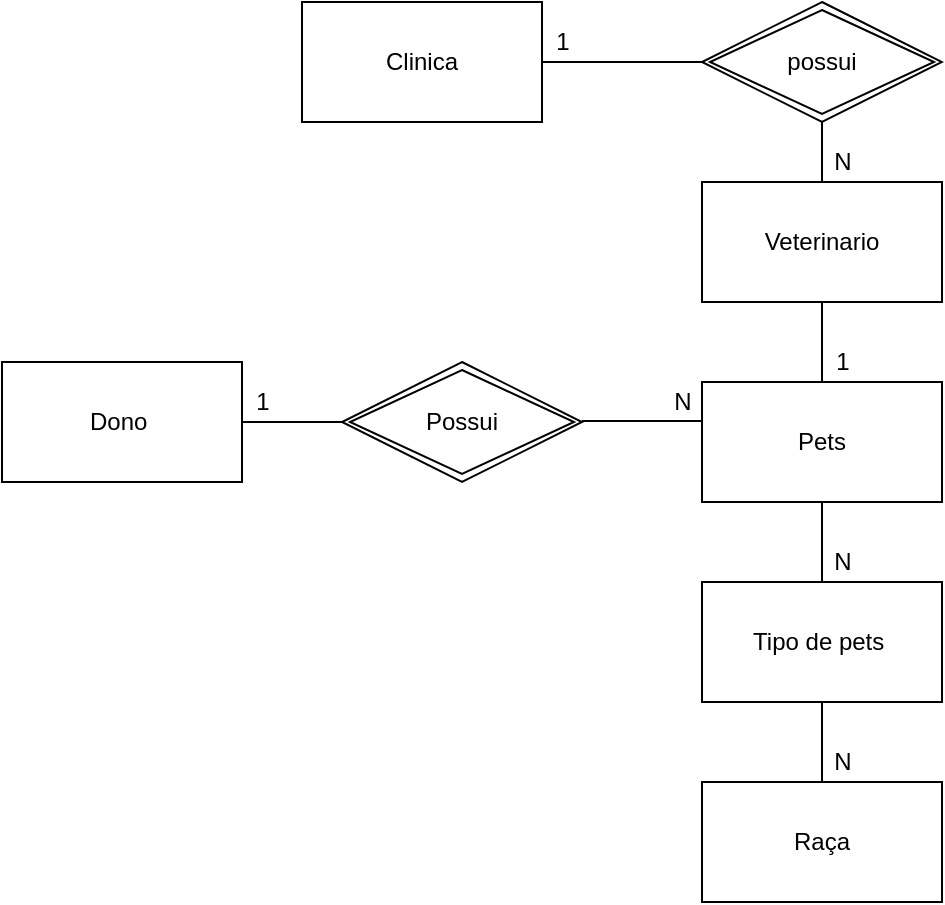 <mxfile version="14.9.3" type="device"><diagram id="1talBToqTxWuiAyHfWJy" name="Page-1"><mxGraphModel dx="1038" dy="521" grid="1" gridSize="10" guides="1" tooltips="1" connect="1" arrows="1" fold="1" page="1" pageScale="1" pageWidth="827" pageHeight="1169" math="0" shadow="0"><root><mxCell id="0"/><mxCell id="1" parent="0"/><mxCell id="vW27s-pfqjqi4flYWl-L-1" value="Clinica" style="rounded=0;whiteSpace=wrap;html=1;" vertex="1" parent="1"><mxGeometry x="190" y="20" width="120" height="60" as="geometry"/></mxCell><mxCell id="vW27s-pfqjqi4flYWl-L-9" value="Veterinario" style="rounded=0;whiteSpace=wrap;html=1;" vertex="1" parent="1"><mxGeometry x="390" y="110" width="120" height="60" as="geometry"/></mxCell><mxCell id="vW27s-pfqjqi4flYWl-L-10" value="Dono&amp;nbsp;" style="rounded=0;whiteSpace=wrap;html=1;" vertex="1" parent="1"><mxGeometry x="40" y="200" width="120" height="60" as="geometry"/></mxCell><mxCell id="vW27s-pfqjqi4flYWl-L-11" value="Possui" style="shape=rhombus;double=1;perimeter=rhombusPerimeter;whiteSpace=wrap;html=1;align=center;" vertex="1" parent="1"><mxGeometry x="210" y="200" width="120" height="60" as="geometry"/></mxCell><mxCell id="vW27s-pfqjqi4flYWl-L-13" value="" style="endArrow=none;html=1;entryX=0;entryY=0.5;entryDx=0;entryDy=0;exitX=1;exitY=0.5;exitDx=0;exitDy=0;" edge="1" parent="1" source="vW27s-pfqjqi4flYWl-L-10" target="vW27s-pfqjqi4flYWl-L-11"><mxGeometry width="50" height="50" relative="1" as="geometry"><mxPoint x="170" y="210" as="sourcePoint"/><mxPoint x="220" y="160" as="targetPoint"/></mxGeometry></mxCell><mxCell id="vW27s-pfqjqi4flYWl-L-14" value="Pets" style="rounded=0;whiteSpace=wrap;html=1;" vertex="1" parent="1"><mxGeometry x="390" y="210" width="120" height="60" as="geometry"/></mxCell><mxCell id="vW27s-pfqjqi4flYWl-L-15" value="" style="endArrow=none;html=1;" edge="1" parent="1"><mxGeometry width="50" height="50" relative="1" as="geometry"><mxPoint x="330" y="229.5" as="sourcePoint"/><mxPoint x="390" y="229.5" as="targetPoint"/></mxGeometry></mxCell><mxCell id="vW27s-pfqjqi4flYWl-L-22" value="possui" style="shape=rhombus;double=1;perimeter=rhombusPerimeter;whiteSpace=wrap;html=1;align=center;" vertex="1" parent="1"><mxGeometry x="390" y="20" width="120" height="60" as="geometry"/></mxCell><mxCell id="vW27s-pfqjqi4flYWl-L-31" value="Raça" style="rounded=0;whiteSpace=wrap;html=1;" vertex="1" parent="1"><mxGeometry x="390" y="410" width="120" height="60" as="geometry"/></mxCell><mxCell id="vW27s-pfqjqi4flYWl-L-32" value="" style="endArrow=none;html=1;exitX=0.5;exitY=0;exitDx=0;exitDy=0;startArrow=none;entryX=0.5;entryY=1;entryDx=0;entryDy=0;" edge="1" parent="1" source="vW27s-pfqjqi4flYWl-L-29" target="vW27s-pfqjqi4flYWl-L-14"><mxGeometry width="50" height="50" relative="1" as="geometry"><mxPoint x="430" y="420" as="sourcePoint"/><mxPoint x="480" y="370" as="targetPoint"/></mxGeometry></mxCell><mxCell id="vW27s-pfqjqi4flYWl-L-33" value="" style="endArrow=none;html=1;entryX=0;entryY=0.5;entryDx=0;entryDy=0;" edge="1" parent="1" target="vW27s-pfqjqi4flYWl-L-22"><mxGeometry width="50" height="50" relative="1" as="geometry"><mxPoint x="310" y="50" as="sourcePoint"/><mxPoint x="360" as="targetPoint"/></mxGeometry></mxCell><mxCell id="vW27s-pfqjqi4flYWl-L-35" value="" style="endArrow=none;html=1;entryX=0.5;entryY=0;entryDx=0;entryDy=0;exitX=0.5;exitY=1;exitDx=0;exitDy=0;" edge="1" parent="1" source="vW27s-pfqjqi4flYWl-L-22" target="vW27s-pfqjqi4flYWl-L-9"><mxGeometry width="50" height="50" relative="1" as="geometry"><mxPoint x="500" y="75" as="sourcePoint"/><mxPoint x="550" y="25" as="targetPoint"/></mxGeometry></mxCell><mxCell id="vW27s-pfqjqi4flYWl-L-29" value="Tipo de pets&amp;nbsp;" style="rounded=0;whiteSpace=wrap;html=1;" vertex="1" parent="1"><mxGeometry x="390" y="310" width="120" height="60" as="geometry"/></mxCell><mxCell id="vW27s-pfqjqi4flYWl-L-37" value="" style="endArrow=none;html=1;exitX=0.5;exitY=0;exitDx=0;exitDy=0;" edge="1" parent="1" source="vW27s-pfqjqi4flYWl-L-31" target="vW27s-pfqjqi4flYWl-L-29"><mxGeometry width="50" height="50" relative="1" as="geometry"><mxPoint x="480" y="440" as="sourcePoint"/><mxPoint x="480" y="370" as="targetPoint"/></mxGeometry></mxCell><mxCell id="vW27s-pfqjqi4flYWl-L-38" value="" style="endArrow=none;html=1;entryX=0.5;entryY=1;entryDx=0;entryDy=0;exitX=0.5;exitY=0;exitDx=0;exitDy=0;" edge="1" parent="1" source="vW27s-pfqjqi4flYWl-L-14" target="vW27s-pfqjqi4flYWl-L-9"><mxGeometry width="50" height="50" relative="1" as="geometry"><mxPoint x="449" y="200" as="sourcePoint"/><mxPoint x="499" y="150" as="targetPoint"/></mxGeometry></mxCell><mxCell id="vW27s-pfqjqi4flYWl-L-40" value="1" style="text;html=1;align=center;verticalAlign=middle;resizable=0;points=[];autosize=1;strokeColor=none;" vertex="1" parent="1"><mxGeometry x="310" y="30" width="20" height="20" as="geometry"/></mxCell><mxCell id="vW27s-pfqjqi4flYWl-L-41" value="N" style="text;html=1;align=center;verticalAlign=middle;resizable=0;points=[];autosize=1;strokeColor=none;" vertex="1" parent="1"><mxGeometry x="450" y="90" width="20" height="20" as="geometry"/></mxCell><mxCell id="vW27s-pfqjqi4flYWl-L-42" value="1" style="text;html=1;align=center;verticalAlign=middle;resizable=0;points=[];autosize=1;strokeColor=none;" vertex="1" parent="1"><mxGeometry x="450" y="190" width="20" height="20" as="geometry"/></mxCell><mxCell id="vW27s-pfqjqi4flYWl-L-43" value="N" style="text;html=1;align=center;verticalAlign=middle;resizable=0;points=[];autosize=1;strokeColor=none;" vertex="1" parent="1"><mxGeometry x="450" y="290" width="20" height="20" as="geometry"/></mxCell><mxCell id="vW27s-pfqjqi4flYWl-L-44" value="N" style="text;html=1;align=center;verticalAlign=middle;resizable=0;points=[];autosize=1;strokeColor=none;" vertex="1" parent="1"><mxGeometry x="450" y="390" width="20" height="20" as="geometry"/></mxCell><mxCell id="vW27s-pfqjqi4flYWl-L-45" value="1" style="text;html=1;align=center;verticalAlign=middle;resizable=0;points=[];autosize=1;strokeColor=none;" vertex="1" parent="1"><mxGeometry x="160" y="210" width="20" height="20" as="geometry"/></mxCell><mxCell id="vW27s-pfqjqi4flYWl-L-46" value="N" style="text;html=1;align=center;verticalAlign=middle;resizable=0;points=[];autosize=1;strokeColor=none;" vertex="1" parent="1"><mxGeometry x="370" y="210" width="20" height="20" as="geometry"/></mxCell></root></mxGraphModel></diagram></mxfile>